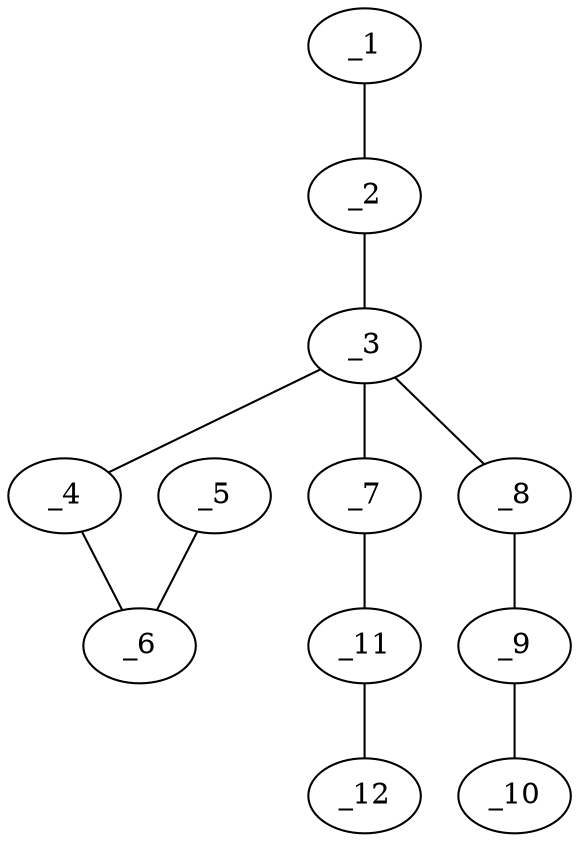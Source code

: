 graph molid646222 {
	_1	 [charge=0,
		chem=1,
		symbol="C  ",
		x="5.5",
		y="-0.7321"];
	_2	 [charge=0,
		chem=1,
		symbol="C  ",
		x="4.5",
		y="-0.7321"];
	_1 -- _2	 [valence=2];
	_3	 [charge=0,
		chem=1,
		symbol="C  ",
		x=4,
		y="0.134"];
	_2 -- _3	 [valence=1];
	_4	 [charge=0,
		chem=2,
		symbol="O  ",
		x="4.866",
		y="0.634"];
	_3 -- _4	 [valence=1];
	_7	 [charge=0,
		chem=2,
		symbol="O  ",
		x="3.134",
		y="-0.366"];
	_3 -- _7	 [valence=1];
	_8	 [charge=0,
		chem=2,
		symbol="O  ",
		x="3.5",
		y=1];
	_3 -- _8	 [valence=1];
	_6	 [charge=0,
		chem=1,
		symbol="C  ",
		x="5.7321",
		y="0.134"];
	_4 -- _6	 [valence=1];
	_5	 [charge=0,
		chem=1,
		symbol="C  ",
		x="6.5981",
		y="0.634"];
	_5 -- _6	 [valence=1];
	_11	 [charge=0,
		chem=1,
		symbol="C  ",
		x="3.134",
		y="-1.366"];
	_7 -- _11	 [valence=1];
	_9	 [charge=0,
		chem=1,
		symbol="C  ",
		x="2.5",
		y=1];
	_8 -- _9	 [valence=1];
	_10	 [charge=0,
		chem=1,
		symbol="C  ",
		x=2,
		y="1.866"];
	_9 -- _10	 [valence=1];
	_12	 [charge=0,
		chem=1,
		symbol="C  ",
		x="2.2679",
		y="-1.866"];
	_11 -- _12	 [valence=1];
}

